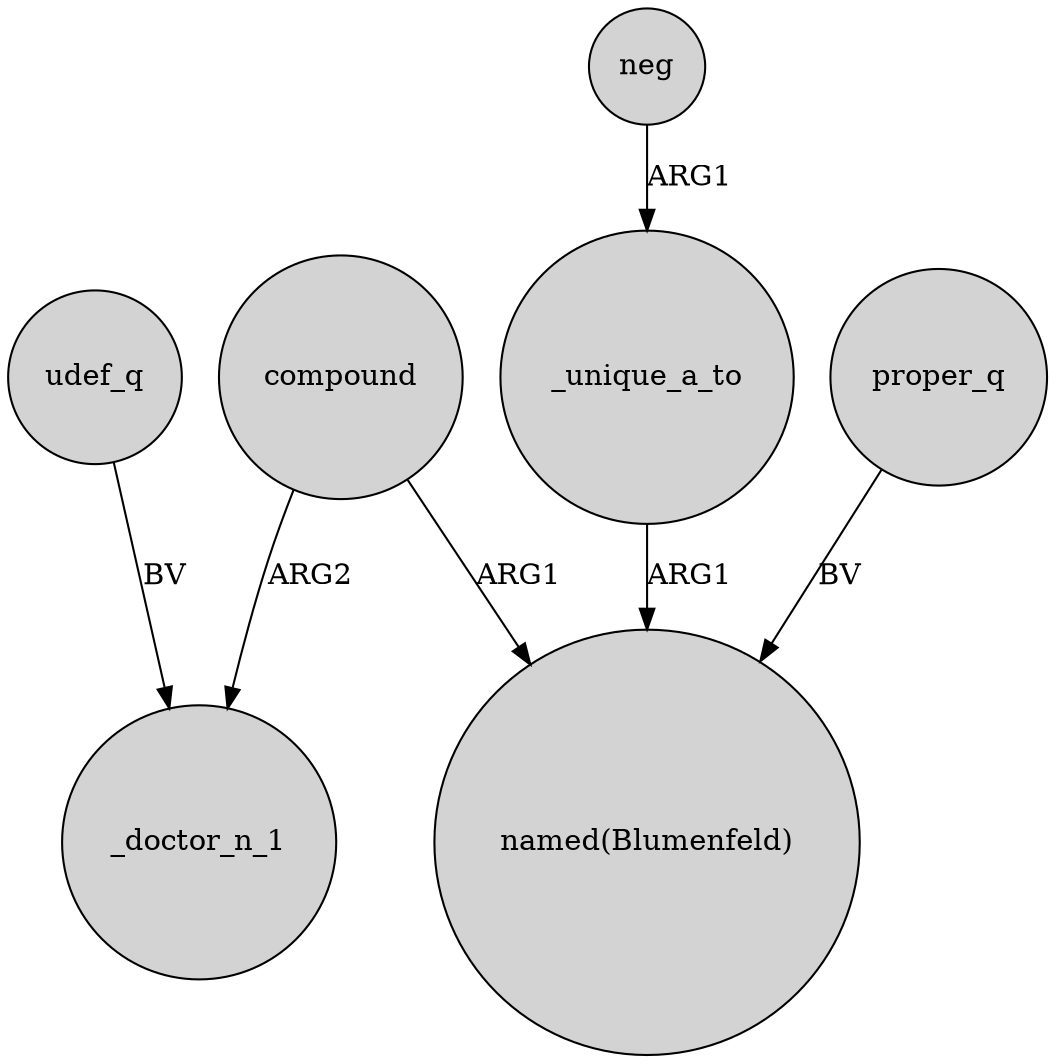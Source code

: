 digraph {
	node [shape=circle style=filled]
	_unique_a_to -> "named(Blumenfeld)" [label=ARG1]
	compound -> "named(Blumenfeld)" [label=ARG1]
	compound -> _doctor_n_1 [label=ARG2]
	udef_q -> _doctor_n_1 [label=BV]
	neg -> _unique_a_to [label=ARG1]
	proper_q -> "named(Blumenfeld)" [label=BV]
}
